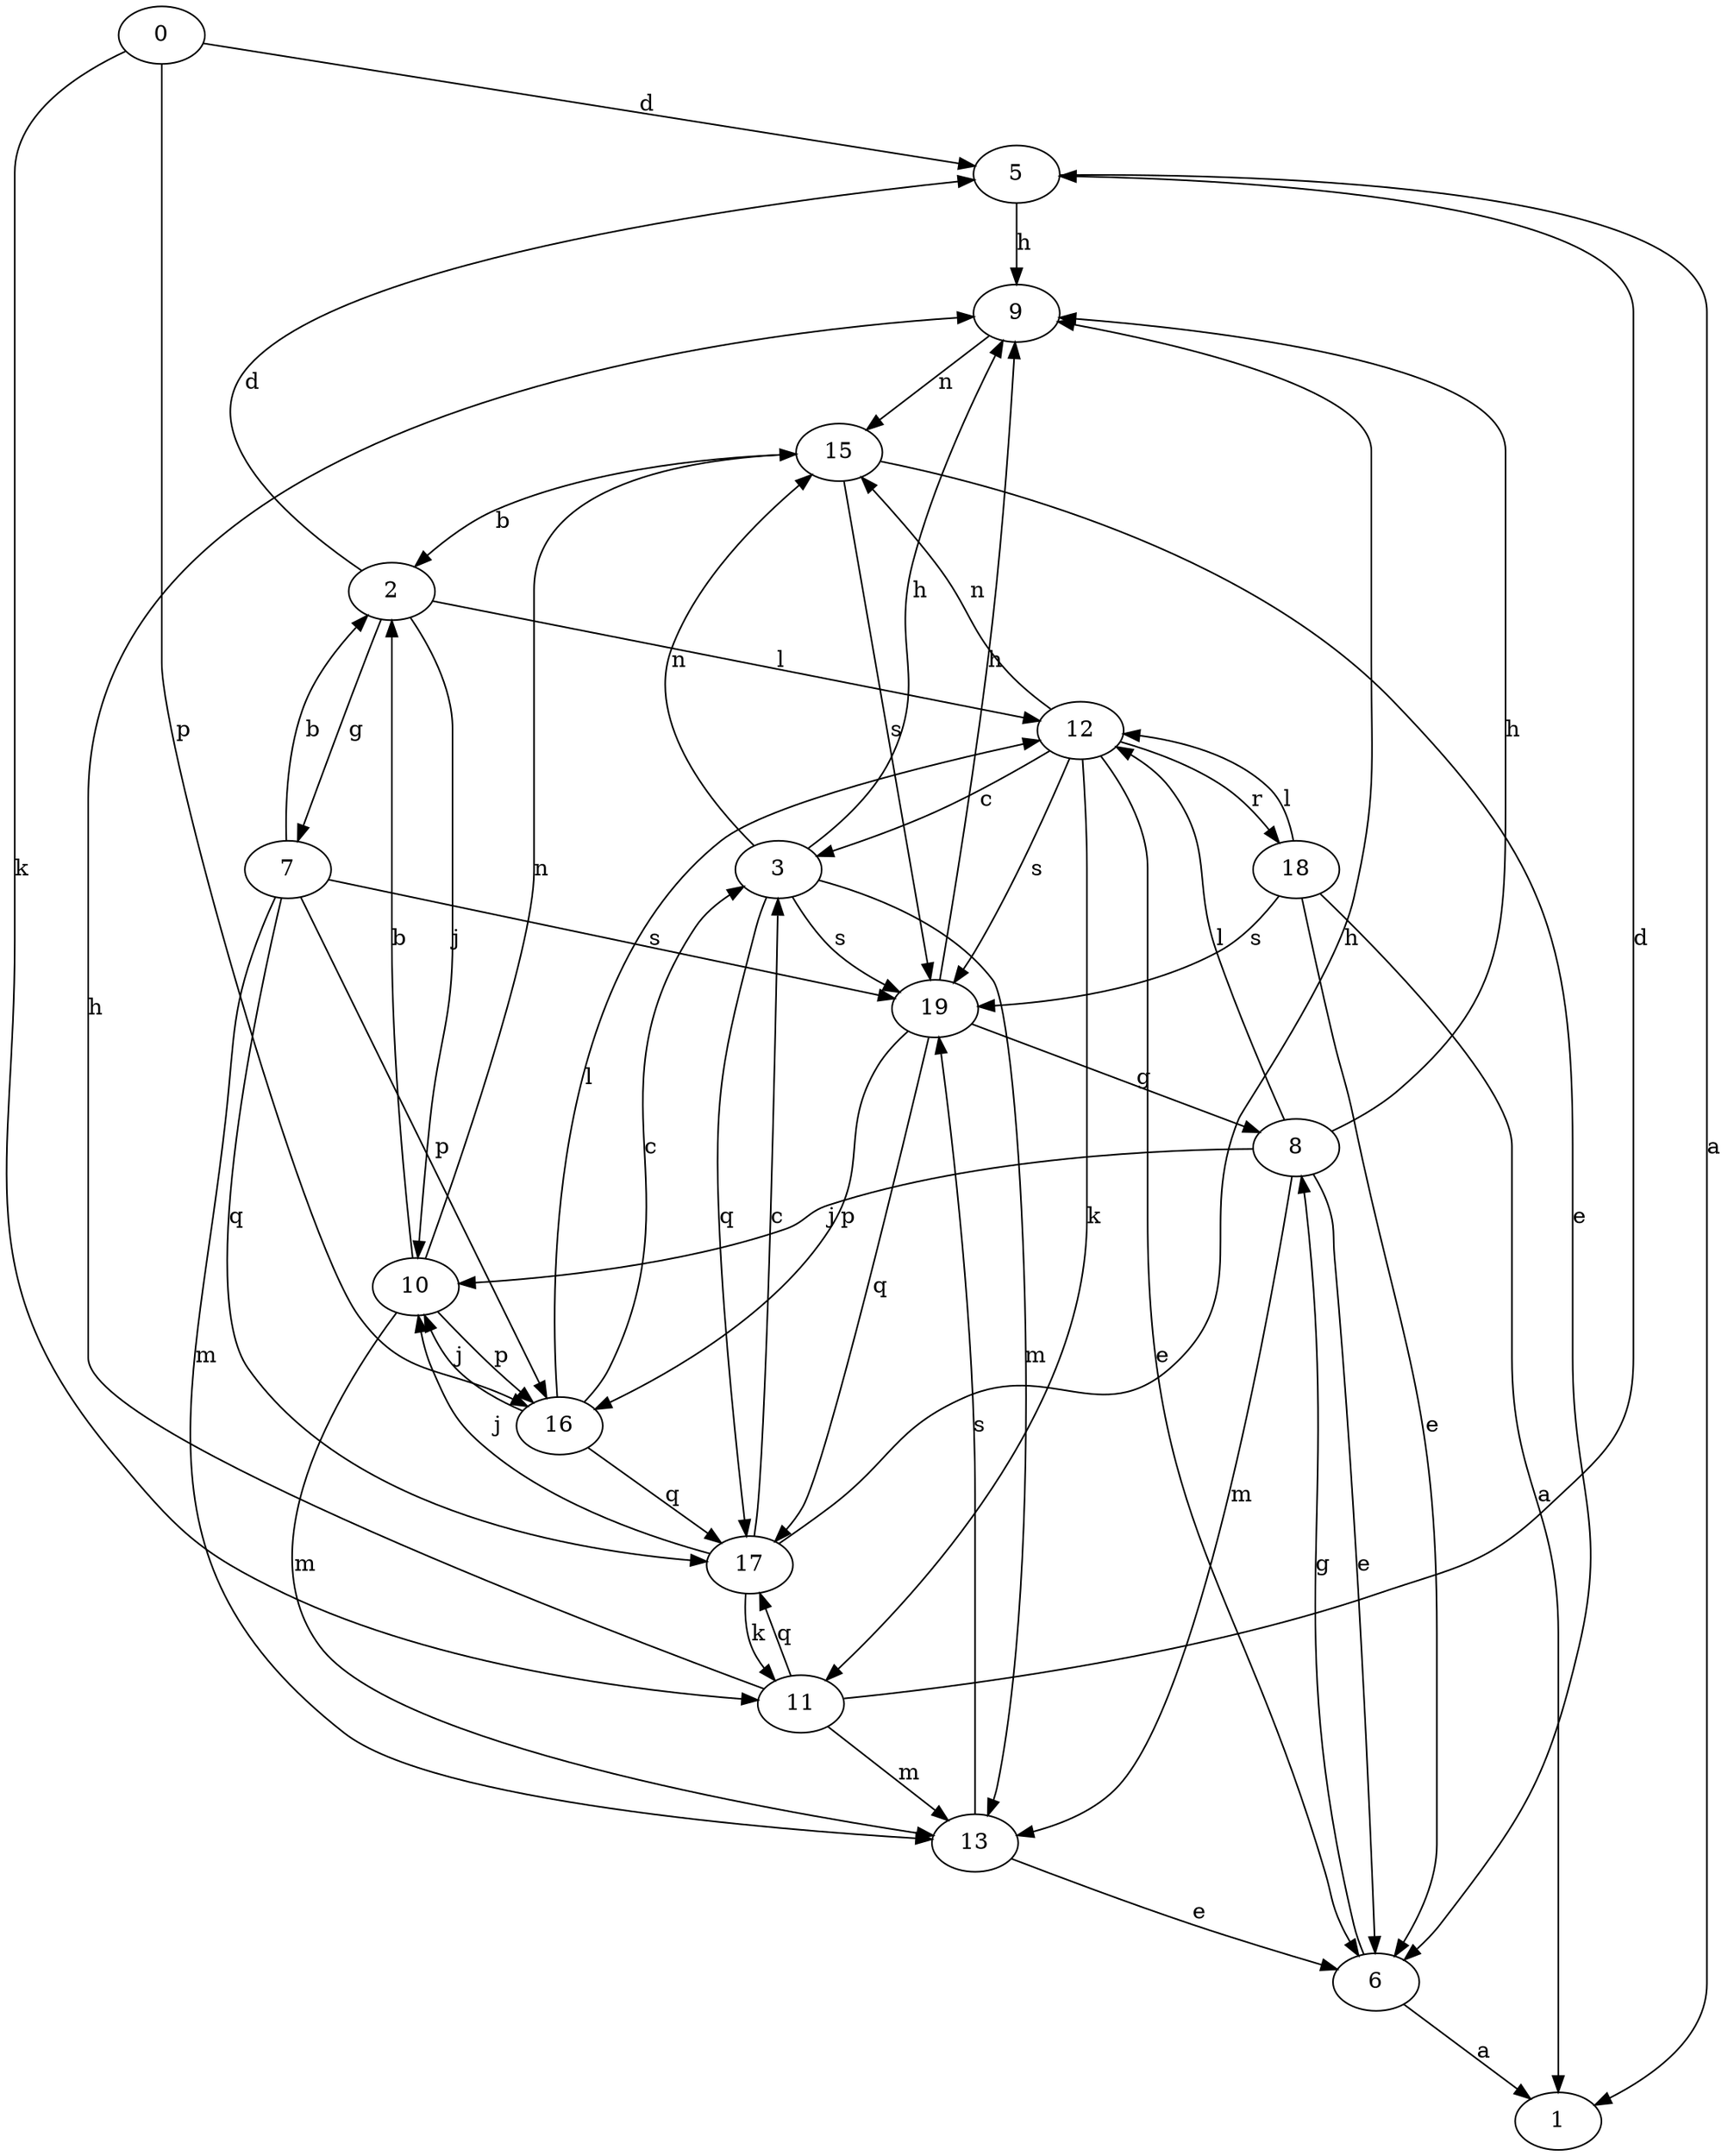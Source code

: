strict digraph  {
0;
1;
2;
3;
5;
6;
7;
8;
9;
10;
11;
12;
13;
15;
16;
17;
18;
19;
0 -> 5  [label=d];
0 -> 11  [label=k];
0 -> 16  [label=p];
2 -> 5  [label=d];
2 -> 7  [label=g];
2 -> 10  [label=j];
2 -> 12  [label=l];
3 -> 9  [label=h];
3 -> 13  [label=m];
3 -> 15  [label=n];
3 -> 17  [label=q];
3 -> 19  [label=s];
5 -> 1  [label=a];
5 -> 9  [label=h];
6 -> 1  [label=a];
6 -> 8  [label=g];
7 -> 2  [label=b];
7 -> 13  [label=m];
7 -> 16  [label=p];
7 -> 17  [label=q];
7 -> 19  [label=s];
8 -> 6  [label=e];
8 -> 9  [label=h];
8 -> 10  [label=j];
8 -> 12  [label=l];
8 -> 13  [label=m];
9 -> 15  [label=n];
10 -> 2  [label=b];
10 -> 13  [label=m];
10 -> 15  [label=n];
10 -> 16  [label=p];
11 -> 5  [label=d];
11 -> 9  [label=h];
11 -> 13  [label=m];
11 -> 17  [label=q];
12 -> 3  [label=c];
12 -> 6  [label=e];
12 -> 11  [label=k];
12 -> 15  [label=n];
12 -> 18  [label=r];
12 -> 19  [label=s];
13 -> 6  [label=e];
13 -> 19  [label=s];
15 -> 2  [label=b];
15 -> 6  [label=e];
15 -> 19  [label=s];
16 -> 3  [label=c];
16 -> 10  [label=j];
16 -> 12  [label=l];
16 -> 17  [label=q];
17 -> 3  [label=c];
17 -> 9  [label=h];
17 -> 10  [label=j];
17 -> 11  [label=k];
18 -> 1  [label=a];
18 -> 6  [label=e];
18 -> 12  [label=l];
18 -> 19  [label=s];
19 -> 8  [label=g];
19 -> 9  [label=h];
19 -> 16  [label=p];
19 -> 17  [label=q];
}
